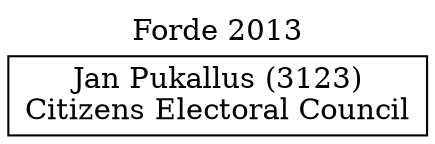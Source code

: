 // House preference flow
digraph "Jan Pukallus (3123)_Forde_2013" {
	graph [label="Forde 2013" labelloc=t mclimit=10]
	node [shape=box]
	"Jan Pukallus (3123)" [label="Jan Pukallus (3123)
Citizens Electoral Council"]
}
